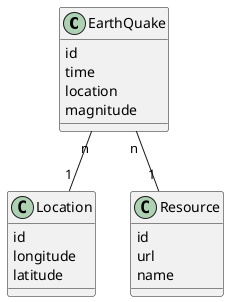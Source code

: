 @startuml
'https://plantuml.com/class-diagram

class EarthQuake{
id
time
location
magnitude
}

class Location{
id
longitude
latitude
}

class Resource{
id
url
name
}

EarthQuake "n"  -- "1" Location
EarthQuake "n"  -- "1" Resource
@enduml